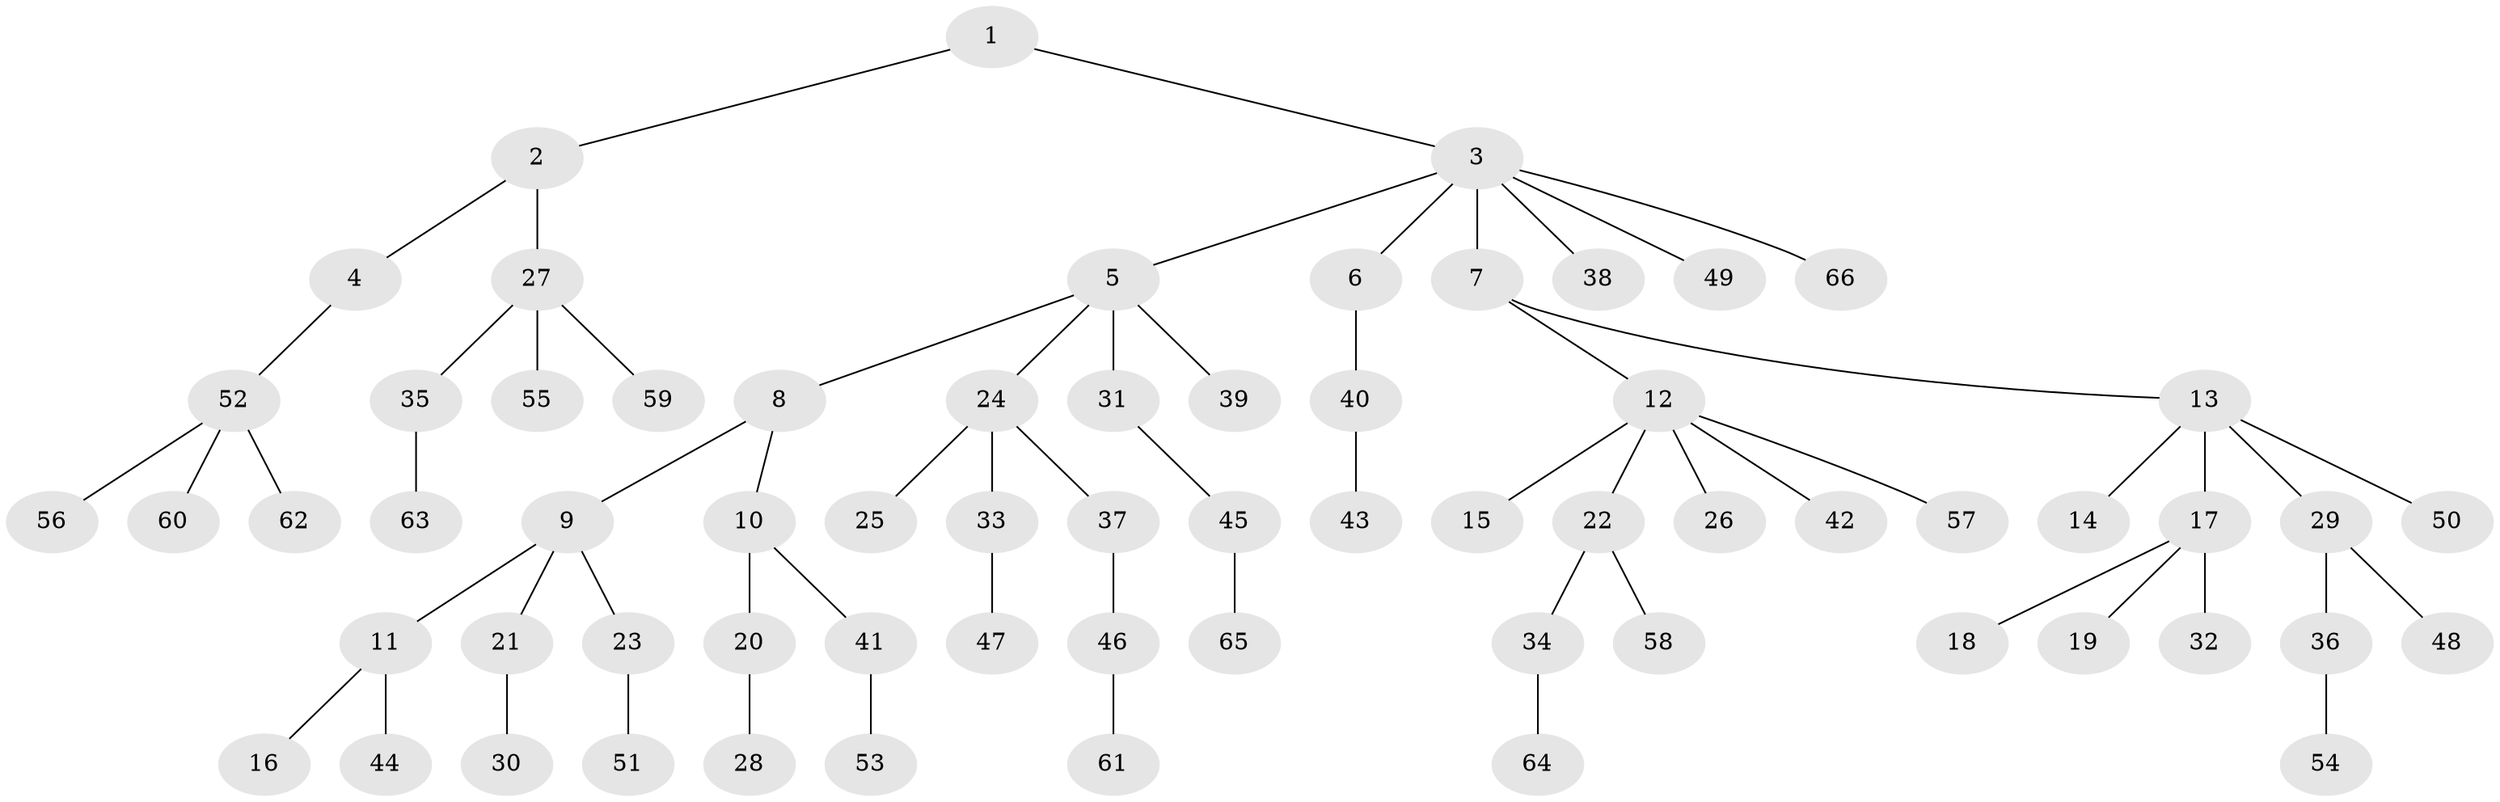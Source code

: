 // coarse degree distribution, {3: 0.1590909090909091, 7: 0.022727272727272728, 2: 0.09090909090909091, 4: 0.06818181818181818, 6: 0.022727272727272728, 5: 0.022727272727272728, 1: 0.6136363636363636}
// Generated by graph-tools (version 1.1) at 2025/42/03/06/25 10:42:04]
// undirected, 66 vertices, 65 edges
graph export_dot {
graph [start="1"]
  node [color=gray90,style=filled];
  1;
  2;
  3;
  4;
  5;
  6;
  7;
  8;
  9;
  10;
  11;
  12;
  13;
  14;
  15;
  16;
  17;
  18;
  19;
  20;
  21;
  22;
  23;
  24;
  25;
  26;
  27;
  28;
  29;
  30;
  31;
  32;
  33;
  34;
  35;
  36;
  37;
  38;
  39;
  40;
  41;
  42;
  43;
  44;
  45;
  46;
  47;
  48;
  49;
  50;
  51;
  52;
  53;
  54;
  55;
  56;
  57;
  58;
  59;
  60;
  61;
  62;
  63;
  64;
  65;
  66;
  1 -- 2;
  1 -- 3;
  2 -- 4;
  2 -- 27;
  3 -- 5;
  3 -- 6;
  3 -- 7;
  3 -- 38;
  3 -- 49;
  3 -- 66;
  4 -- 52;
  5 -- 8;
  5 -- 24;
  5 -- 31;
  5 -- 39;
  6 -- 40;
  7 -- 12;
  7 -- 13;
  8 -- 9;
  8 -- 10;
  9 -- 11;
  9 -- 21;
  9 -- 23;
  10 -- 20;
  10 -- 41;
  11 -- 16;
  11 -- 44;
  12 -- 15;
  12 -- 22;
  12 -- 26;
  12 -- 42;
  12 -- 57;
  13 -- 14;
  13 -- 17;
  13 -- 29;
  13 -- 50;
  17 -- 18;
  17 -- 19;
  17 -- 32;
  20 -- 28;
  21 -- 30;
  22 -- 34;
  22 -- 58;
  23 -- 51;
  24 -- 25;
  24 -- 33;
  24 -- 37;
  27 -- 35;
  27 -- 55;
  27 -- 59;
  29 -- 36;
  29 -- 48;
  31 -- 45;
  33 -- 47;
  34 -- 64;
  35 -- 63;
  36 -- 54;
  37 -- 46;
  40 -- 43;
  41 -- 53;
  45 -- 65;
  46 -- 61;
  52 -- 56;
  52 -- 60;
  52 -- 62;
}
